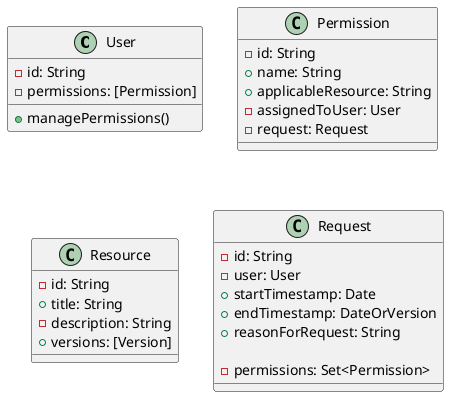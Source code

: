 @startuml
class User {
    - id: String
    + managePermissions()
    - permissions: [Permission]
}

class Permission {
    - id: String
    + name: String
    + applicableResource: String
    - assignedToUser: User
    - request: Request
}

class Resource {
    - id: String
    + title: String
    - description: String
    + versions: [Version]
}

class Request {
    - id: String
    - user: User
    + startTimestamp: Date
    + endTimestamp: DateOrVersion
    + reasonForRequest: String

    - permissions: Set<Permission>
}

@enduml